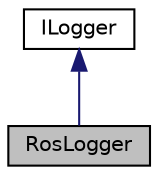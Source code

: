 digraph "RosLogger"
{
 // LATEX_PDF_SIZE
  edge [fontname="Helvetica",fontsize="10",labelfontname="Helvetica",labelfontsize="10"];
  node [fontname="Helvetica",fontsize="10",shape=record];
  Node1 [label="RosLogger",height=0.2,width=0.4,color="black", fillcolor="grey75", style="filled", fontcolor="black",tooltip="ROS Logger class."];
  Node2 -> Node1 [dir="back",color="midnightblue",fontsize="10",style="solid",fontname="Helvetica"];
  Node2 [label="ILogger",height=0.2,width=0.4,color="black", fillcolor="white", style="filled",URL="$classILogger.html",tooltip="Logger interface containing logging functions that should be redefined in the derived classes."];
}
